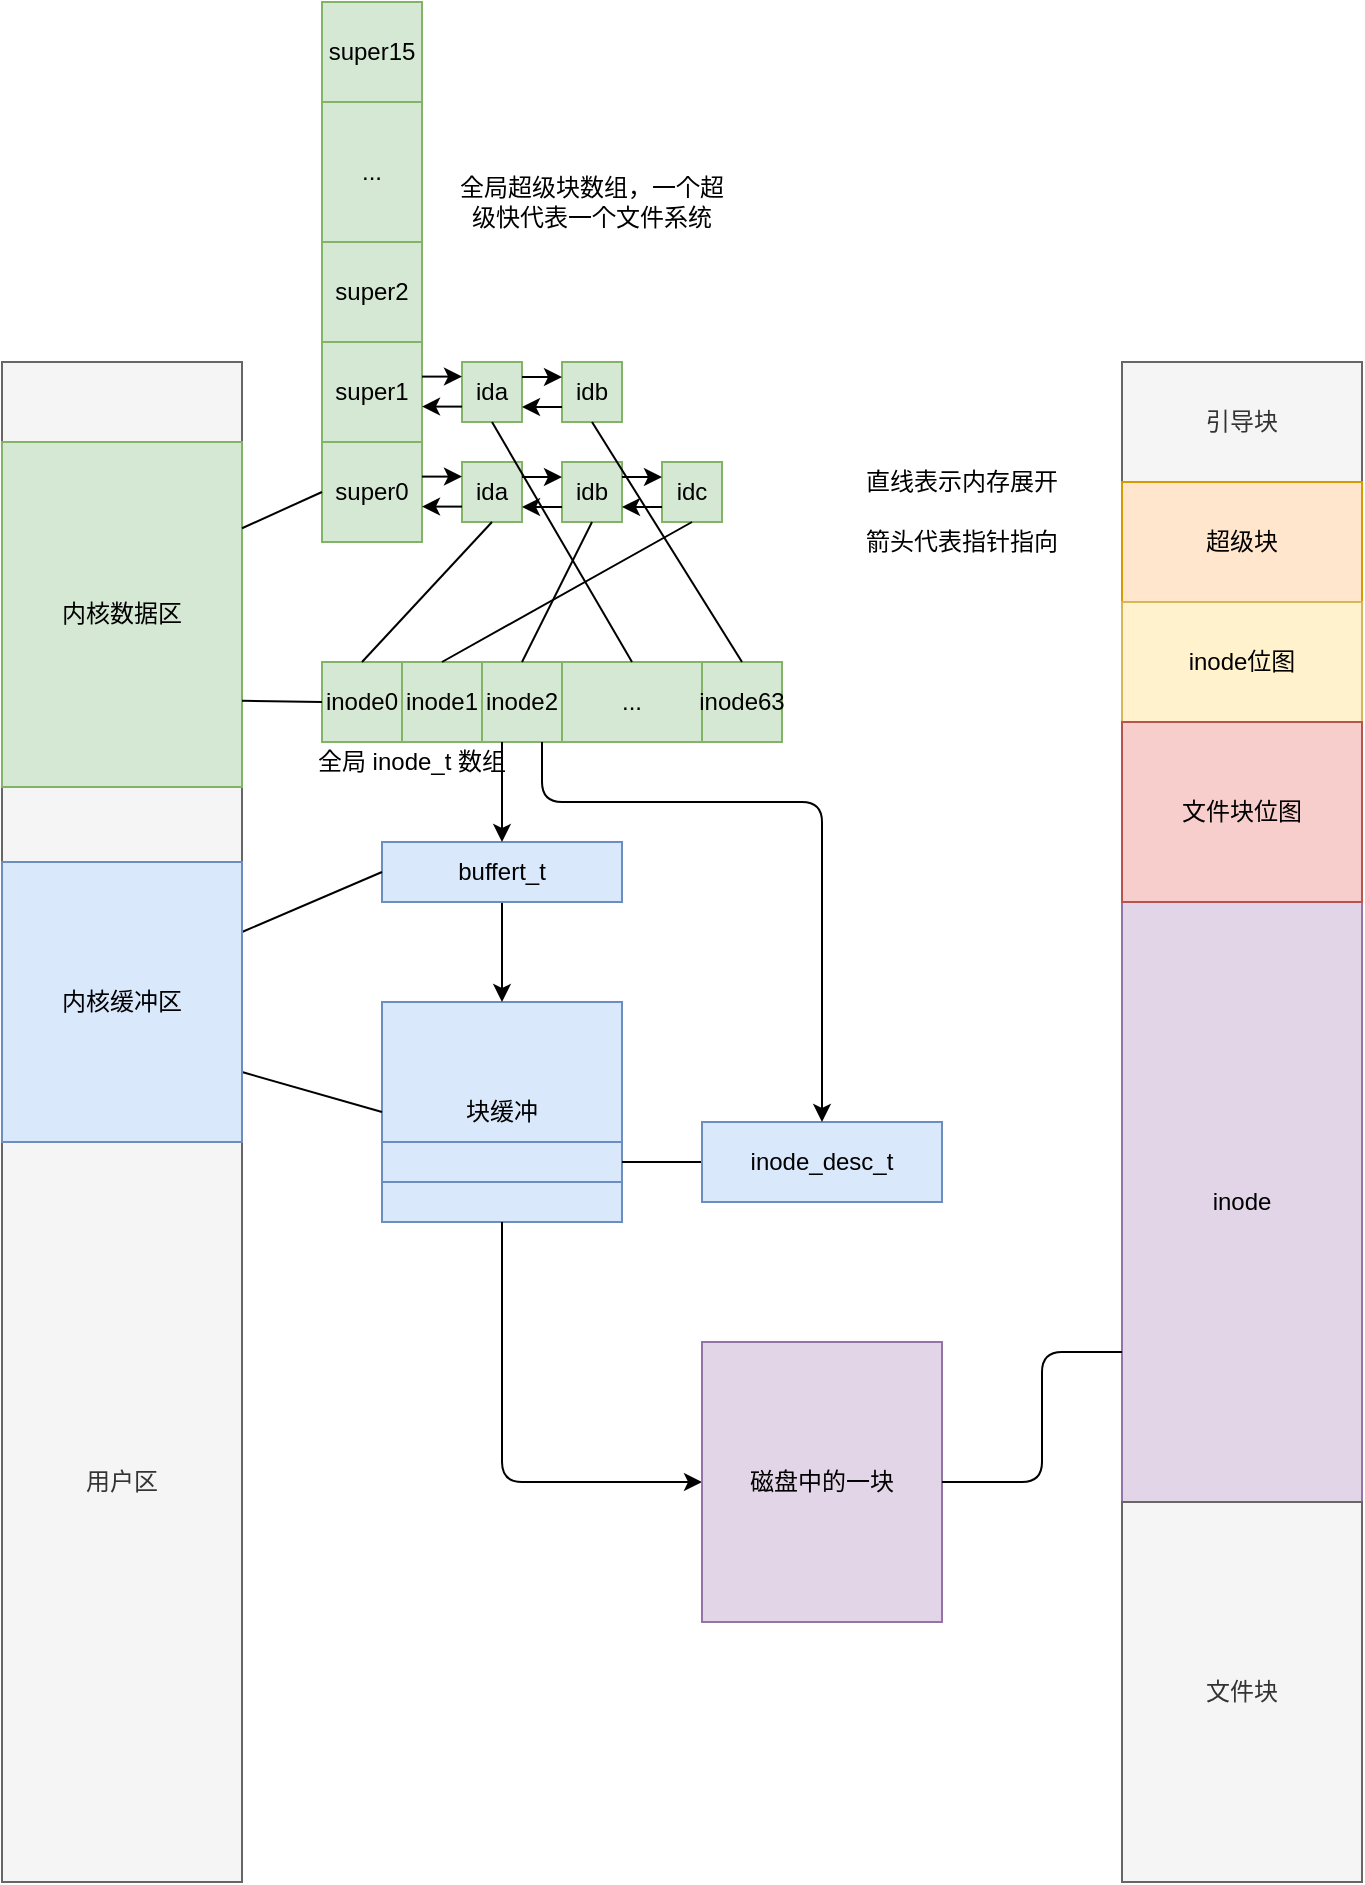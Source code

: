 <mxfile version="13.3.5" type="device"><diagram id="uL4ZBQOejx0d2HvvzwUA" name="Page-1"><mxGraphModel dx="905" dy="635" grid="1" gridSize="10" guides="1" tooltips="1" connect="1" arrows="1" fold="1" page="1" pageScale="1" pageWidth="2339" pageHeight="3300" math="0" shadow="0"><root><mxCell id="0"/><mxCell id="1" parent="0"/><mxCell id="HqBqWBPG2di5QDuSetlb-2" value="用户区" style="rounded=0;whiteSpace=wrap;html=1;fillColor=#f5f5f5;strokeColor=#666666;fontColor=#333333;" parent="1" vertex="1"><mxGeometry x="120" y="640" width="120" height="400" as="geometry"/></mxCell><mxCell id="HqBqWBPG2di5QDuSetlb-3" value="" style="rounded=0;whiteSpace=wrap;html=1;fillColor=#f5f5f5;strokeColor=#666666;fontColor=#333333;" parent="1" vertex="1"><mxGeometry x="120" y="280" width="120" height="360" as="geometry"/></mxCell><mxCell id="HqBqWBPG2di5QDuSetlb-4" value="inode0" style="rounded=0;whiteSpace=wrap;html=1;fillColor=#d5e8d4;strokeColor=#82b366;" parent="1" vertex="1"><mxGeometry x="280" y="430" width="40" height="40" as="geometry"/></mxCell><mxCell id="HqBqWBPG2di5QDuSetlb-12" value="inode1" style="rounded=0;whiteSpace=wrap;html=1;fillColor=#d5e8d4;strokeColor=#82b366;" parent="1" vertex="1"><mxGeometry x="320" y="430" width="40" height="40" as="geometry"/></mxCell><mxCell id="HqBqWBPG2di5QDuSetlb-13" value="inode2" style="rounded=0;whiteSpace=wrap;html=1;fillColor=#d5e8d4;strokeColor=#82b366;" parent="1" vertex="1"><mxGeometry x="360" y="430" width="40" height="40" as="geometry"/></mxCell><mxCell id="HqBqWBPG2di5QDuSetlb-14" value="..." style="rounded=0;whiteSpace=wrap;html=1;fillColor=#d5e8d4;strokeColor=#82b366;" parent="1" vertex="1"><mxGeometry x="400" y="430" width="70" height="40" as="geometry"/></mxCell><mxCell id="HqBqWBPG2di5QDuSetlb-15" value="inode63" style="rounded=0;whiteSpace=wrap;html=1;fillColor=#d5e8d4;strokeColor=#82b366;" parent="1" vertex="1"><mxGeometry x="470" y="430" width="40" height="40" as="geometry"/></mxCell><mxCell id="HqBqWBPG2di5QDuSetlb-18" value="块缓冲" style="rounded=0;whiteSpace=wrap;html=1;fillColor=#dae8fc;strokeColor=#6c8ebf;" parent="1" vertex="1"><mxGeometry x="310" y="600" width="120" height="110" as="geometry"/></mxCell><mxCell id="HqBqWBPG2di5QDuSetlb-24" value="" style="edgeStyle=orthogonalEdgeStyle;rounded=0;orthogonalLoop=1;jettySize=auto;html=1;" parent="1" source="HqBqWBPG2di5QDuSetlb-19" target="HqBqWBPG2di5QDuSetlb-18" edge="1"><mxGeometry relative="1" as="geometry"/></mxCell><mxCell id="HqBqWBPG2di5QDuSetlb-19" value="buffert_t" style="rounded=0;whiteSpace=wrap;html=1;fillColor=#dae8fc;strokeColor=#6c8ebf;" parent="1" vertex="1"><mxGeometry x="310" y="520" width="120" height="30" as="geometry"/></mxCell><mxCell id="HqBqWBPG2di5QDuSetlb-21" value="" style="endArrow=none;html=1;exitX=1;exitY=0.25;exitDx=0;exitDy=0;entryX=0;entryY=0.5;entryDx=0;entryDy=0;" parent="1" source="HqBqWBPG2di5QDuSetlb-37" target="HqBqWBPG2di5QDuSetlb-19" edge="1"><mxGeometry width="50" height="50" relative="1" as="geometry"><mxPoint x="380" y="550" as="sourcePoint"/><mxPoint x="430" y="500" as="targetPoint"/></mxGeometry></mxCell><mxCell id="HqBqWBPG2di5QDuSetlb-22" value="" style="endArrow=none;html=1;entryX=0;entryY=0.5;entryDx=0;entryDy=0;exitX=1;exitY=0.75;exitDx=0;exitDy=0;" parent="1" source="HqBqWBPG2di5QDuSetlb-37" target="HqBqWBPG2di5QDuSetlb-18" edge="1"><mxGeometry width="50" height="50" relative="1" as="geometry"><mxPoint x="202" y="611" as="sourcePoint"/><mxPoint x="430" y="500" as="targetPoint"/></mxGeometry></mxCell><mxCell id="HqBqWBPG2di5QDuSetlb-23" value="" style="endArrow=classic;html=1;exitX=0.25;exitY=1;exitDx=0;exitDy=0;entryX=0.5;entryY=0;entryDx=0;entryDy=0;" parent="1" source="HqBqWBPG2di5QDuSetlb-13" target="HqBqWBPG2di5QDuSetlb-19" edge="1"><mxGeometry width="50" height="50" relative="1" as="geometry"><mxPoint x="380" y="550" as="sourcePoint"/><mxPoint x="430" y="500" as="targetPoint"/></mxGeometry></mxCell><mxCell id="HqBqWBPG2di5QDuSetlb-25" value="" style="rounded=0;whiteSpace=wrap;html=1;fillColor=#dae8fc;strokeColor=#6c8ebf;" parent="1" vertex="1"><mxGeometry x="310" y="670" width="120" height="20" as="geometry"/></mxCell><mxCell id="HqBqWBPG2di5QDuSetlb-26" value="" style="endArrow=none;html=1;exitX=1;exitY=0.5;exitDx=0;exitDy=0;entryX=0;entryY=0.5;entryDx=0;entryDy=0;" parent="1" source="HqBqWBPG2di5QDuSetlb-25" edge="1" target="HqBqWBPG2di5QDuSetlb-31"><mxGeometry width="50" height="50" relative="1" as="geometry"><mxPoint x="380" y="630" as="sourcePoint"/><mxPoint x="440" y="680" as="targetPoint"/></mxGeometry></mxCell><mxCell id="HqBqWBPG2di5QDuSetlb-31" value="inode_desc_t" style="rounded=0;whiteSpace=wrap;html=1;fillColor=#dae8fc;strokeColor=#6c8ebf;" parent="1" vertex="1"><mxGeometry x="470" y="660" width="120" height="40" as="geometry"/></mxCell><mxCell id="HqBqWBPG2di5QDuSetlb-32" value="" style="endArrow=classic;html=1;exitX=0.75;exitY=1;exitDx=0;exitDy=0;entryX=0.5;entryY=0;entryDx=0;entryDy=0;" parent="1" source="HqBqWBPG2di5QDuSetlb-13" target="HqBqWBPG2di5QDuSetlb-31" edge="1"><mxGeometry width="50" height="50" relative="1" as="geometry"><mxPoint x="450" y="520" as="sourcePoint"/><mxPoint x="500" y="470" as="targetPoint"/><Array as="points"><mxPoint x="390" y="500"/><mxPoint x="530" y="500"/></Array></mxGeometry></mxCell><mxCell id="HqBqWBPG2di5QDuSetlb-33" value="全局 inode_t 数组" style="text;html=1;strokeColor=none;fillColor=none;align=center;verticalAlign=middle;whiteSpace=wrap;rounded=0;" parent="1" vertex="1"><mxGeometry x="260" y="470" width="130" height="20" as="geometry"/></mxCell><mxCell id="HqBqWBPG2di5QDuSetlb-34" value="直线表示内存展开" style="text;html=1;strokeColor=none;fillColor=none;align=center;verticalAlign=middle;whiteSpace=wrap;rounded=0;" parent="1" vertex="1"><mxGeometry x="540" y="330" width="120" height="20" as="geometry"/></mxCell><mxCell id="HqBqWBPG2di5QDuSetlb-35" value="箭头代表指针指向" style="text;html=1;strokeColor=none;fillColor=none;align=center;verticalAlign=middle;whiteSpace=wrap;rounded=0;" parent="1" vertex="1"><mxGeometry x="550" y="360" width="100" height="20" as="geometry"/></mxCell><mxCell id="HqBqWBPG2di5QDuSetlb-37" value="内核缓冲区" style="rounded=0;whiteSpace=wrap;html=1;fillColor=#dae8fc;strokeColor=#6c8ebf;" parent="1" vertex="1"><mxGeometry x="120" y="530" width="120" height="140" as="geometry"/></mxCell><mxCell id="HqBqWBPG2di5QDuSetlb-43" value="" style="endArrow=classic;html=1;exitX=0.5;exitY=1;exitDx=0;exitDy=0;entryX=0;entryY=0.5;entryDx=0;entryDy=0;" parent="1" source="HqBqWBPG2di5QDuSetlb-18" target="HqBqWBPG2di5QDuSetlb-50" edge="1"><mxGeometry width="50" height="50" relative="1" as="geometry"><mxPoint x="360" y="760" as="sourcePoint"/><mxPoint x="340" y="830" as="targetPoint"/><Array as="points"><mxPoint x="370" y="770"/><mxPoint x="370" y="840"/></Array></mxGeometry></mxCell><mxCell id="HqBqWBPG2di5QDuSetlb-44" value="inode" style="rounded=0;whiteSpace=wrap;html=1;fillColor=#e1d5e7;strokeColor=#9673a6;" parent="1" vertex="1"><mxGeometry x="680" y="550" width="120" height="300" as="geometry"/></mxCell><mxCell id="HqBqWBPG2di5QDuSetlb-45" value="引导块" style="rounded=0;whiteSpace=wrap;html=1;fillColor=#f5f5f5;strokeColor=#666666;fontColor=#333333;" parent="1" vertex="1"><mxGeometry x="680" y="280" width="120" height="60" as="geometry"/></mxCell><mxCell id="HqBqWBPG2di5QDuSetlb-46" value="超级块" style="rounded=0;whiteSpace=wrap;html=1;fillColor=#ffe6cc;strokeColor=#d79b00;" parent="1" vertex="1"><mxGeometry x="680" y="340" width="120" height="60" as="geometry"/></mxCell><mxCell id="HqBqWBPG2di5QDuSetlb-47" value="inode位图" style="rounded=0;whiteSpace=wrap;html=1;fillColor=#fff2cc;strokeColor=#d6b656;" parent="1" vertex="1"><mxGeometry x="680" y="400" width="120" height="60" as="geometry"/></mxCell><mxCell id="HqBqWBPG2di5QDuSetlb-48" value="文件块位图" style="rounded=0;whiteSpace=wrap;html=1;fillColor=#f8cecc;strokeColor=#b85450;" parent="1" vertex="1"><mxGeometry x="680" y="460" width="120" height="90" as="geometry"/></mxCell><mxCell id="HqBqWBPG2di5QDuSetlb-49" value="文件块" style="rounded=0;whiteSpace=wrap;html=1;fillColor=#f5f5f5;strokeColor=#666666;fontColor=#333333;" parent="1" vertex="1"><mxGeometry x="680" y="850" width="120" height="190" as="geometry"/></mxCell><mxCell id="HqBqWBPG2di5QDuSetlb-50" value="磁盘中的一块" style="rounded=0;whiteSpace=wrap;html=1;fillColor=#e1d5e7;strokeColor=#9673a6;" parent="1" vertex="1"><mxGeometry x="470" y="770" width="120" height="140" as="geometry"/></mxCell><mxCell id="HqBqWBPG2di5QDuSetlb-51" value="" style="endArrow=none;html=1;entryX=0;entryY=0.75;entryDx=0;entryDy=0;exitX=1;exitY=0.5;exitDx=0;exitDy=0;" parent="1" source="HqBqWBPG2di5QDuSetlb-50" target="HqBqWBPG2di5QDuSetlb-44" edge="1"><mxGeometry width="50" height="50" relative="1" as="geometry"><mxPoint x="430" y="770" as="sourcePoint"/><mxPoint x="480" y="720" as="targetPoint"/><Array as="points"><mxPoint x="640" y="840"/><mxPoint x="640" y="775"/></Array></mxGeometry></mxCell><mxCell id="HqBqWBPG2di5QDuSetlb-52" value="内核数据区" style="rounded=0;whiteSpace=wrap;html=1;fillColor=#d5e8d4;strokeColor=#82b366;" parent="1" vertex="1"><mxGeometry x="120" y="320" width="120" height="172.5" as="geometry"/></mxCell><mxCell id="KKi7CZzv2NLj0PAy0hOI-1" value="" style="endArrow=none;html=1;exitX=1;exitY=0.75;exitDx=0;exitDy=0;entryX=0;entryY=0.5;entryDx=0;entryDy=0;" edge="1" parent="1" source="HqBqWBPG2di5QDuSetlb-52" target="HqBqWBPG2di5QDuSetlb-4"><mxGeometry width="50" height="50" relative="1" as="geometry"><mxPoint x="320" y="370" as="sourcePoint"/><mxPoint x="370" y="320" as="targetPoint"/></mxGeometry></mxCell><mxCell id="KKi7CZzv2NLj0PAy0hOI-3" value="&lt;span&gt;super1&lt;/span&gt;" style="rounded=0;whiteSpace=wrap;html=1;fillColor=#d5e8d4;strokeColor=#82b366;" vertex="1" parent="1"><mxGeometry x="280" y="270" width="50" height="50" as="geometry"/></mxCell><mxCell id="KKi7CZzv2NLj0PAy0hOI-4" value="&lt;span&gt;super2&lt;/span&gt;" style="rounded=0;whiteSpace=wrap;html=1;fillColor=#d5e8d4;strokeColor=#82b366;" vertex="1" parent="1"><mxGeometry x="280" y="220" width="50" height="50" as="geometry"/></mxCell><mxCell id="KKi7CZzv2NLj0PAy0hOI-5" value="super0" style="rounded=0;whiteSpace=wrap;html=1;fillColor=#d5e8d4;strokeColor=#82b366;" vertex="1" parent="1"><mxGeometry x="280" y="320" width="50" height="50" as="geometry"/></mxCell><mxCell id="KKi7CZzv2NLj0PAy0hOI-6" value="..." style="rounded=0;whiteSpace=wrap;html=1;fillColor=#d5e8d4;strokeColor=#82b366;" vertex="1" parent="1"><mxGeometry x="280" y="150" width="50" height="70" as="geometry"/></mxCell><mxCell id="KKi7CZzv2NLj0PAy0hOI-7" value="&lt;span&gt;super15&lt;/span&gt;" style="rounded=0;whiteSpace=wrap;html=1;fillColor=#d5e8d4;strokeColor=#82b366;" vertex="1" parent="1"><mxGeometry x="280" y="100" width="50" height="50" as="geometry"/></mxCell><mxCell id="KKi7CZzv2NLj0PAy0hOI-8" value="" style="endArrow=none;html=1;exitX=1;exitY=0.25;exitDx=0;exitDy=0;entryX=0;entryY=0.5;entryDx=0;entryDy=0;" edge="1" parent="1" source="HqBqWBPG2di5QDuSetlb-52" target="KKi7CZzv2NLj0PAy0hOI-5"><mxGeometry width="50" height="50" relative="1" as="geometry"><mxPoint x="200" y="360" as="sourcePoint"/><mxPoint x="250" y="310" as="targetPoint"/></mxGeometry></mxCell><mxCell id="KKi7CZzv2NLj0PAy0hOI-9" value="ida" style="rounded=0;whiteSpace=wrap;html=1;fillColor=#d5e8d4;strokeColor=#82b366;" vertex="1" parent="1"><mxGeometry x="350" y="330" width="30" height="30" as="geometry"/></mxCell><mxCell id="KKi7CZzv2NLj0PAy0hOI-10" value="idb" style="rounded=0;whiteSpace=wrap;html=1;fillColor=#d5e8d4;strokeColor=#82b366;" vertex="1" parent="1"><mxGeometry x="400" y="330" width="30" height="30" as="geometry"/></mxCell><mxCell id="KKi7CZzv2NLj0PAy0hOI-13" value="" style="endArrow=classic;html=1;exitX=1;exitY=0.25;exitDx=0;exitDy=0;entryX=0;entryY=0.25;entryDx=0;entryDy=0;" edge="1" parent="1" source="KKi7CZzv2NLj0PAy0hOI-9" target="KKi7CZzv2NLj0PAy0hOI-10"><mxGeometry width="50" height="50" relative="1" as="geometry"><mxPoint x="410" y="370" as="sourcePoint"/><mxPoint x="400" y="338" as="targetPoint"/></mxGeometry></mxCell><mxCell id="KKi7CZzv2NLj0PAy0hOI-14" value="" style="endArrow=classic;html=1;entryX=1;entryY=0.75;entryDx=0;entryDy=0;exitX=0;exitY=0.75;exitDx=0;exitDy=0;" edge="1" parent="1" source="KKi7CZzv2NLj0PAy0hOI-10" target="KKi7CZzv2NLj0PAy0hOI-9"><mxGeometry width="50" height="50" relative="1" as="geometry"><mxPoint x="390" y="430" as="sourcePoint"/><mxPoint x="440" y="380" as="targetPoint"/></mxGeometry></mxCell><mxCell id="KKi7CZzv2NLj0PAy0hOI-15" value="idc" style="rounded=0;whiteSpace=wrap;html=1;fillColor=#d5e8d4;strokeColor=#82b366;" vertex="1" parent="1"><mxGeometry x="450" y="330" width="30" height="30" as="geometry"/></mxCell><mxCell id="KKi7CZzv2NLj0PAy0hOI-16" value="" style="endArrow=classic;html=1;exitX=1;exitY=0.25;exitDx=0;exitDy=0;entryX=0;entryY=0.25;entryDx=0;entryDy=0;" edge="1" parent="1" target="KKi7CZzv2NLj0PAy0hOI-15"><mxGeometry width="50" height="50" relative="1" as="geometry"><mxPoint x="430" y="337.5" as="sourcePoint"/><mxPoint x="450" y="338" as="targetPoint"/></mxGeometry></mxCell><mxCell id="KKi7CZzv2NLj0PAy0hOI-17" value="" style="endArrow=classic;html=1;entryX=1;entryY=0.75;entryDx=0;entryDy=0;exitX=0;exitY=0.75;exitDx=0;exitDy=0;" edge="1" parent="1" source="KKi7CZzv2NLj0PAy0hOI-15"><mxGeometry width="50" height="50" relative="1" as="geometry"><mxPoint x="440" y="430" as="sourcePoint"/><mxPoint x="430" y="352.5" as="targetPoint"/></mxGeometry></mxCell><mxCell id="KKi7CZzv2NLj0PAy0hOI-18" value="" style="endArrow=classic;html=1;exitX=1;exitY=0.25;exitDx=0;exitDy=0;entryX=0;entryY=0.25;entryDx=0;entryDy=0;" edge="1" parent="1"><mxGeometry width="50" height="50" relative="1" as="geometry"><mxPoint x="330" y="337.3" as="sourcePoint"/><mxPoint x="350" y="337.3" as="targetPoint"/></mxGeometry></mxCell><mxCell id="KKi7CZzv2NLj0PAy0hOI-19" value="" style="endArrow=classic;html=1;entryX=1;entryY=0.75;entryDx=0;entryDy=0;exitX=0;exitY=0.75;exitDx=0;exitDy=0;" edge="1" parent="1"><mxGeometry width="50" height="50" relative="1" as="geometry"><mxPoint x="350" y="352.3" as="sourcePoint"/><mxPoint x="330" y="352.3" as="targetPoint"/></mxGeometry></mxCell><mxCell id="KKi7CZzv2NLj0PAy0hOI-23" value="" style="endArrow=none;html=1;exitX=0.5;exitY=0;exitDx=0;exitDy=0;entryX=0.5;entryY=1;entryDx=0;entryDy=0;" edge="1" parent="1" source="HqBqWBPG2di5QDuSetlb-4" target="KKi7CZzv2NLj0PAy0hOI-9"><mxGeometry width="50" height="50" relative="1" as="geometry"><mxPoint x="530" y="270" as="sourcePoint"/><mxPoint x="580" y="220" as="targetPoint"/></mxGeometry></mxCell><mxCell id="KKi7CZzv2NLj0PAy0hOI-24" value="" style="endArrow=none;html=1;exitX=0.5;exitY=0;exitDx=0;exitDy=0;entryX=0.5;entryY=1;entryDx=0;entryDy=0;" edge="1" parent="1" source="HqBqWBPG2di5QDuSetlb-13" target="KKi7CZzv2NLj0PAy0hOI-10"><mxGeometry width="50" height="50" relative="1" as="geometry"><mxPoint x="490" y="390" as="sourcePoint"/><mxPoint x="540" y="340" as="targetPoint"/></mxGeometry></mxCell><mxCell id="KKi7CZzv2NLj0PAy0hOI-25" value="" style="endArrow=none;html=1;exitX=0.5;exitY=0;exitDx=0;exitDy=0;entryX=0.5;entryY=1;entryDx=0;entryDy=0;" edge="1" parent="1" source="HqBqWBPG2di5QDuSetlb-12" target="KKi7CZzv2NLj0PAy0hOI-15"><mxGeometry width="50" height="50" relative="1" as="geometry"><mxPoint x="480" y="410" as="sourcePoint"/><mxPoint x="530" y="360" as="targetPoint"/></mxGeometry></mxCell><mxCell id="KKi7CZzv2NLj0PAy0hOI-26" value="全局超级块数组，一个超级快代表一个文件系统" style="text;html=1;strokeColor=none;fillColor=none;align=center;verticalAlign=middle;whiteSpace=wrap;rounded=0;" vertex="1" parent="1"><mxGeometry x="345" y="190" width="140" height="20" as="geometry"/></mxCell><mxCell id="KKi7CZzv2NLj0PAy0hOI-29" value="ida" style="rounded=0;whiteSpace=wrap;html=1;fillColor=#d5e8d4;strokeColor=#82b366;" vertex="1" parent="1"><mxGeometry x="350" y="280" width="30" height="30" as="geometry"/></mxCell><mxCell id="KKi7CZzv2NLj0PAy0hOI-30" value="idb" style="rounded=0;whiteSpace=wrap;html=1;fillColor=#d5e8d4;strokeColor=#82b366;" vertex="1" parent="1"><mxGeometry x="400" y="280" width="30" height="30" as="geometry"/></mxCell><mxCell id="KKi7CZzv2NLj0PAy0hOI-31" value="" style="endArrow=classic;html=1;exitX=1;exitY=0.25;exitDx=0;exitDy=0;entryX=0;entryY=0.25;entryDx=0;entryDy=0;" edge="1" parent="1" source="KKi7CZzv2NLj0PAy0hOI-29" target="KKi7CZzv2NLj0PAy0hOI-30"><mxGeometry width="50" height="50" relative="1" as="geometry"><mxPoint x="410" y="320" as="sourcePoint"/><mxPoint x="400" y="288" as="targetPoint"/></mxGeometry></mxCell><mxCell id="KKi7CZzv2NLj0PAy0hOI-32" value="" style="endArrow=classic;html=1;entryX=1;entryY=0.75;entryDx=0;entryDy=0;exitX=0;exitY=0.75;exitDx=0;exitDy=0;" edge="1" parent="1" source="KKi7CZzv2NLj0PAy0hOI-30" target="KKi7CZzv2NLj0PAy0hOI-29"><mxGeometry width="50" height="50" relative="1" as="geometry"><mxPoint x="390" y="380" as="sourcePoint"/><mxPoint x="440" y="330" as="targetPoint"/></mxGeometry></mxCell><mxCell id="KKi7CZzv2NLj0PAy0hOI-36" value="" style="endArrow=classic;html=1;exitX=1;exitY=0.25;exitDx=0;exitDy=0;entryX=0;entryY=0.25;entryDx=0;entryDy=0;" edge="1" parent="1"><mxGeometry width="50" height="50" relative="1" as="geometry"><mxPoint x="330" y="287.3" as="sourcePoint"/><mxPoint x="350" y="287.3" as="targetPoint"/></mxGeometry></mxCell><mxCell id="KKi7CZzv2NLj0PAy0hOI-37" value="" style="endArrow=classic;html=1;entryX=1;entryY=0.75;entryDx=0;entryDy=0;exitX=0;exitY=0.75;exitDx=0;exitDy=0;" edge="1" parent="1"><mxGeometry width="50" height="50" relative="1" as="geometry"><mxPoint x="350" y="302.3" as="sourcePoint"/><mxPoint x="330" y="302.3" as="targetPoint"/></mxGeometry></mxCell><mxCell id="KKi7CZzv2NLj0PAy0hOI-40" value="" style="endArrow=none;html=1;exitX=0.5;exitY=1;exitDx=0;exitDy=0;entryX=0.5;entryY=0;entryDx=0;entryDy=0;" edge="1" parent="1" source="KKi7CZzv2NLj0PAy0hOI-29" target="HqBqWBPG2di5QDuSetlb-14"><mxGeometry width="50" height="50" relative="1" as="geometry"><mxPoint x="500" y="280" as="sourcePoint"/><mxPoint x="550" y="230" as="targetPoint"/></mxGeometry></mxCell><mxCell id="KKi7CZzv2NLj0PAy0hOI-41" value="" style="endArrow=none;html=1;exitX=0.5;exitY=1;exitDx=0;exitDy=0;entryX=0.5;entryY=0;entryDx=0;entryDy=0;" edge="1" parent="1" source="KKi7CZzv2NLj0PAy0hOI-30" target="HqBqWBPG2di5QDuSetlb-15"><mxGeometry width="50" height="50" relative="1" as="geometry"><mxPoint x="520" y="260" as="sourcePoint"/><mxPoint x="570" y="210" as="targetPoint"/></mxGeometry></mxCell></root></mxGraphModel></diagram></mxfile>